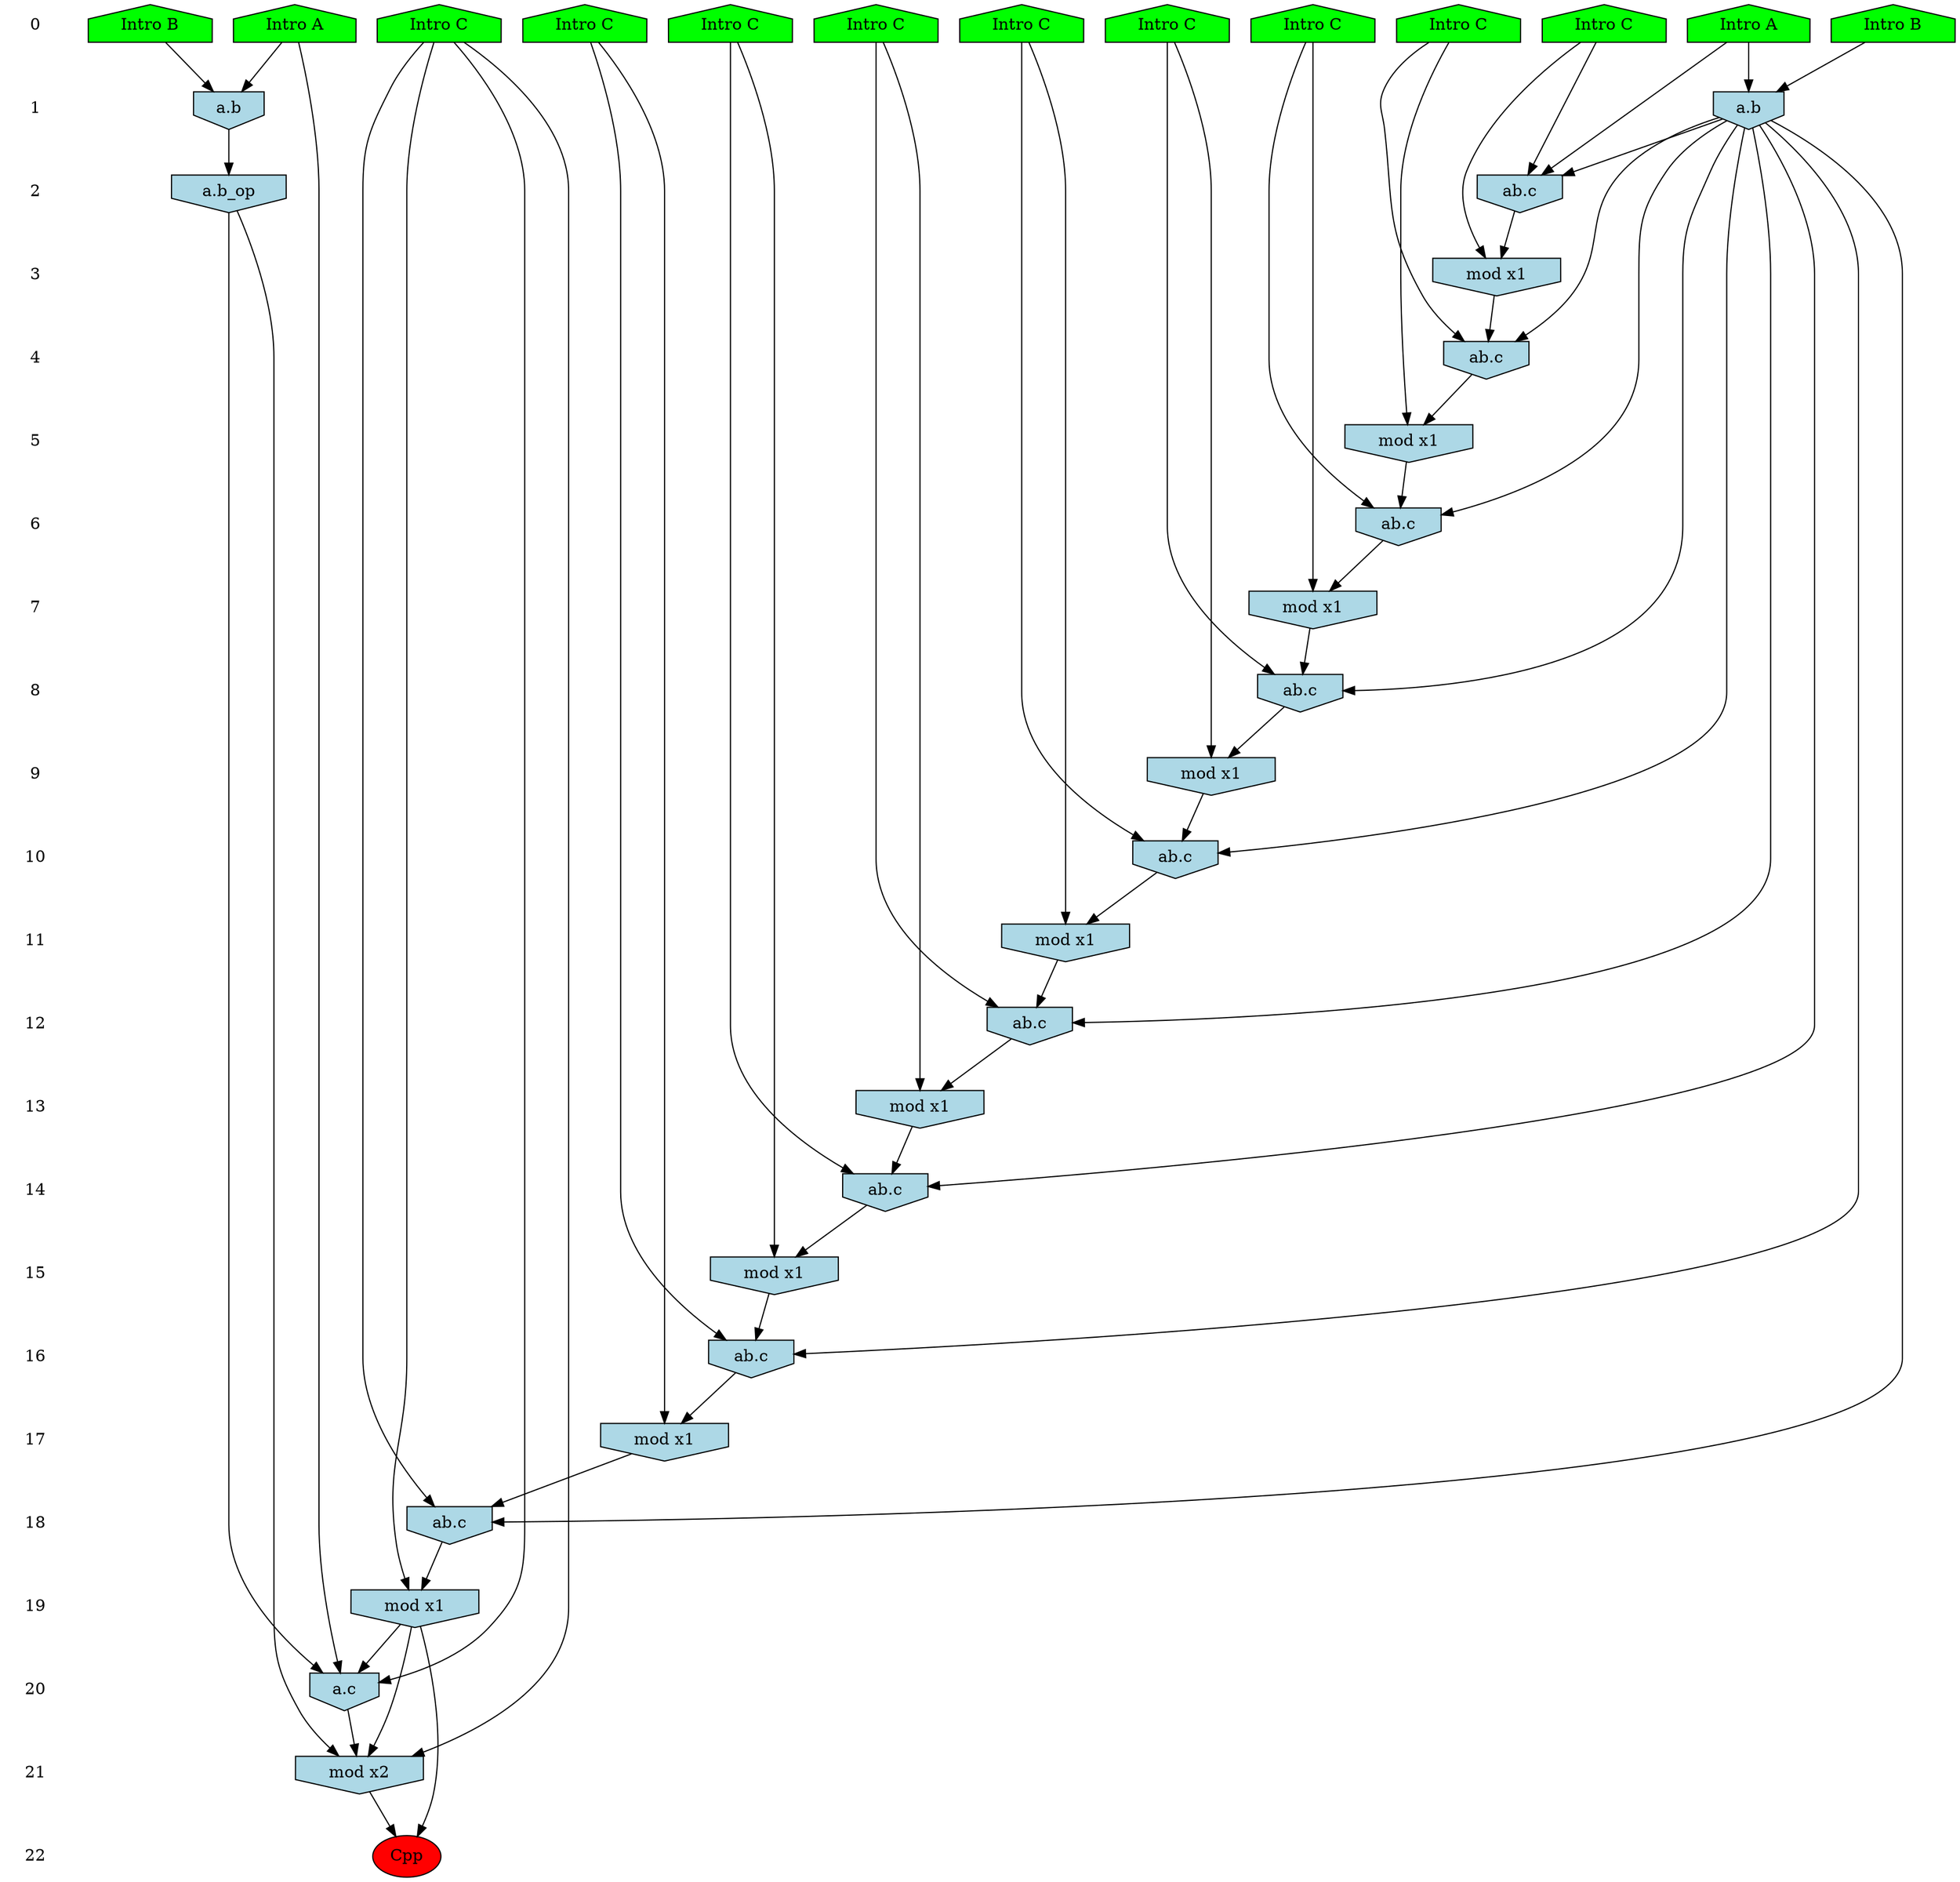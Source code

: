 /* Compression of 1 causal flows obtained in average at 1.991960E+01 t.u */
/* Compressed causal flows were: [3681] */
digraph G{
 ranksep=.5 ; 
{ rank = same ; "0" [shape=plaintext] ; node_1 [label ="Intro A", shape=house, style=filled, fillcolor=green] ;
node_2 [label ="Intro A", shape=house, style=filled, fillcolor=green] ;
node_3 [label ="Intro B", shape=house, style=filled, fillcolor=green] ;
node_4 [label ="Intro B", shape=house, style=filled, fillcolor=green] ;
node_5 [label ="Intro C", shape=house, style=filled, fillcolor=green] ;
node_6 [label ="Intro C", shape=house, style=filled, fillcolor=green] ;
node_7 [label ="Intro C", shape=house, style=filled, fillcolor=green] ;
node_8 [label ="Intro C", shape=house, style=filled, fillcolor=green] ;
node_9 [label ="Intro C", shape=house, style=filled, fillcolor=green] ;
node_10 [label ="Intro C", shape=house, style=filled, fillcolor=green] ;
node_11 [label ="Intro C", shape=house, style=filled, fillcolor=green] ;
node_12 [label ="Intro C", shape=house, style=filled, fillcolor=green] ;
node_13 [label ="Intro C", shape=house, style=filled, fillcolor=green] ;
}
{ rank = same ; "1" [shape=plaintext] ; node_14 [label="a.b", shape=invhouse, style=filled, fillcolor = lightblue] ;
node_31 [label="a.b", shape=invhouse, style=filled, fillcolor = lightblue] ;
}
{ rank = same ; "2" [shape=plaintext] ; node_15 [label="ab.c", shape=invhouse, style=filled, fillcolor = lightblue] ;
node_34 [label="a.b_op", shape=invhouse, style=filled, fillcolor = lightblue] ;
}
{ rank = same ; "3" [shape=plaintext] ; node_16 [label="mod x1", shape=invhouse, style=filled, fillcolor = lightblue] ;
}
{ rank = same ; "4" [shape=plaintext] ; node_17 [label="ab.c", shape=invhouse, style=filled, fillcolor = lightblue] ;
}
{ rank = same ; "5" [shape=plaintext] ; node_18 [label="mod x1", shape=invhouse, style=filled, fillcolor = lightblue] ;
}
{ rank = same ; "6" [shape=plaintext] ; node_19 [label="ab.c", shape=invhouse, style=filled, fillcolor = lightblue] ;
}
{ rank = same ; "7" [shape=plaintext] ; node_20 [label="mod x1", shape=invhouse, style=filled, fillcolor = lightblue] ;
}
{ rank = same ; "8" [shape=plaintext] ; node_21 [label="ab.c", shape=invhouse, style=filled, fillcolor = lightblue] ;
}
{ rank = same ; "9" [shape=plaintext] ; node_22 [label="mod x1", shape=invhouse, style=filled, fillcolor = lightblue] ;
}
{ rank = same ; "10" [shape=plaintext] ; node_23 [label="ab.c", shape=invhouse, style=filled, fillcolor = lightblue] ;
}
{ rank = same ; "11" [shape=plaintext] ; node_24 [label="mod x1", shape=invhouse, style=filled, fillcolor = lightblue] ;
}
{ rank = same ; "12" [shape=plaintext] ; node_25 [label="ab.c", shape=invhouse, style=filled, fillcolor = lightblue] ;
}
{ rank = same ; "13" [shape=plaintext] ; node_26 [label="mod x1", shape=invhouse, style=filled, fillcolor = lightblue] ;
}
{ rank = same ; "14" [shape=plaintext] ; node_27 [label="ab.c", shape=invhouse, style=filled, fillcolor = lightblue] ;
}
{ rank = same ; "15" [shape=plaintext] ; node_28 [label="mod x1", shape=invhouse, style=filled, fillcolor = lightblue] ;
}
{ rank = same ; "16" [shape=plaintext] ; node_29 [label="ab.c", shape=invhouse, style=filled, fillcolor = lightblue] ;
}
{ rank = same ; "17" [shape=plaintext] ; node_30 [label="mod x1", shape=invhouse, style=filled, fillcolor = lightblue] ;
}
{ rank = same ; "18" [shape=plaintext] ; node_32 [label="ab.c", shape=invhouse, style=filled, fillcolor = lightblue] ;
}
{ rank = same ; "19" [shape=plaintext] ; node_33 [label="mod x1", shape=invhouse, style=filled, fillcolor = lightblue] ;
}
{ rank = same ; "20" [shape=plaintext] ; node_35 [label="a.c", shape=invhouse, style=filled, fillcolor = lightblue] ;
}
{ rank = same ; "21" [shape=plaintext] ; node_36 [label="mod x2", shape=invhouse, style=filled, fillcolor = lightblue] ;
}
{ rank = same ; "22" [shape=plaintext] ; node_37 [label ="Cpp", style=filled, fillcolor=red] ;
}
"0" -> "1" [style="invis"]; 
"1" -> "2" [style="invis"]; 
"2" -> "3" [style="invis"]; 
"3" -> "4" [style="invis"]; 
"4" -> "5" [style="invis"]; 
"5" -> "6" [style="invis"]; 
"6" -> "7" [style="invis"]; 
"7" -> "8" [style="invis"]; 
"8" -> "9" [style="invis"]; 
"9" -> "10" [style="invis"]; 
"10" -> "11" [style="invis"]; 
"11" -> "12" [style="invis"]; 
"12" -> "13" [style="invis"]; 
"13" -> "14" [style="invis"]; 
"14" -> "15" [style="invis"]; 
"15" -> "16" [style="invis"]; 
"16" -> "17" [style="invis"]; 
"17" -> "18" [style="invis"]; 
"18" -> "19" [style="invis"]; 
"19" -> "20" [style="invis"]; 
"20" -> "21" [style="invis"]; 
"21" -> "22" [style="invis"]; 
node_2 -> node_14
node_3 -> node_14
node_2 -> node_15
node_7 -> node_15
node_14 -> node_15
node_7 -> node_16
node_15 -> node_16
node_6 -> node_17
node_14 -> node_17
node_16 -> node_17
node_6 -> node_18
node_17 -> node_18
node_8 -> node_19
node_14 -> node_19
node_18 -> node_19
node_8 -> node_20
node_19 -> node_20
node_13 -> node_21
node_14 -> node_21
node_20 -> node_21
node_13 -> node_22
node_21 -> node_22
node_12 -> node_23
node_14 -> node_23
node_22 -> node_23
node_12 -> node_24
node_23 -> node_24
node_11 -> node_25
node_14 -> node_25
node_24 -> node_25
node_11 -> node_26
node_25 -> node_26
node_9 -> node_27
node_14 -> node_27
node_26 -> node_27
node_9 -> node_28
node_27 -> node_28
node_5 -> node_29
node_14 -> node_29
node_28 -> node_29
node_5 -> node_30
node_29 -> node_30
node_1 -> node_31
node_4 -> node_31
node_10 -> node_32
node_14 -> node_32
node_30 -> node_32
node_10 -> node_33
node_32 -> node_33
node_31 -> node_34
node_1 -> node_35
node_10 -> node_35
node_33 -> node_35
node_34 -> node_35
node_10 -> node_36
node_33 -> node_36
node_34 -> node_36
node_35 -> node_36
node_33 -> node_37
node_36 -> node_37
}
/*
 Dot generation time: 0.000190
*/